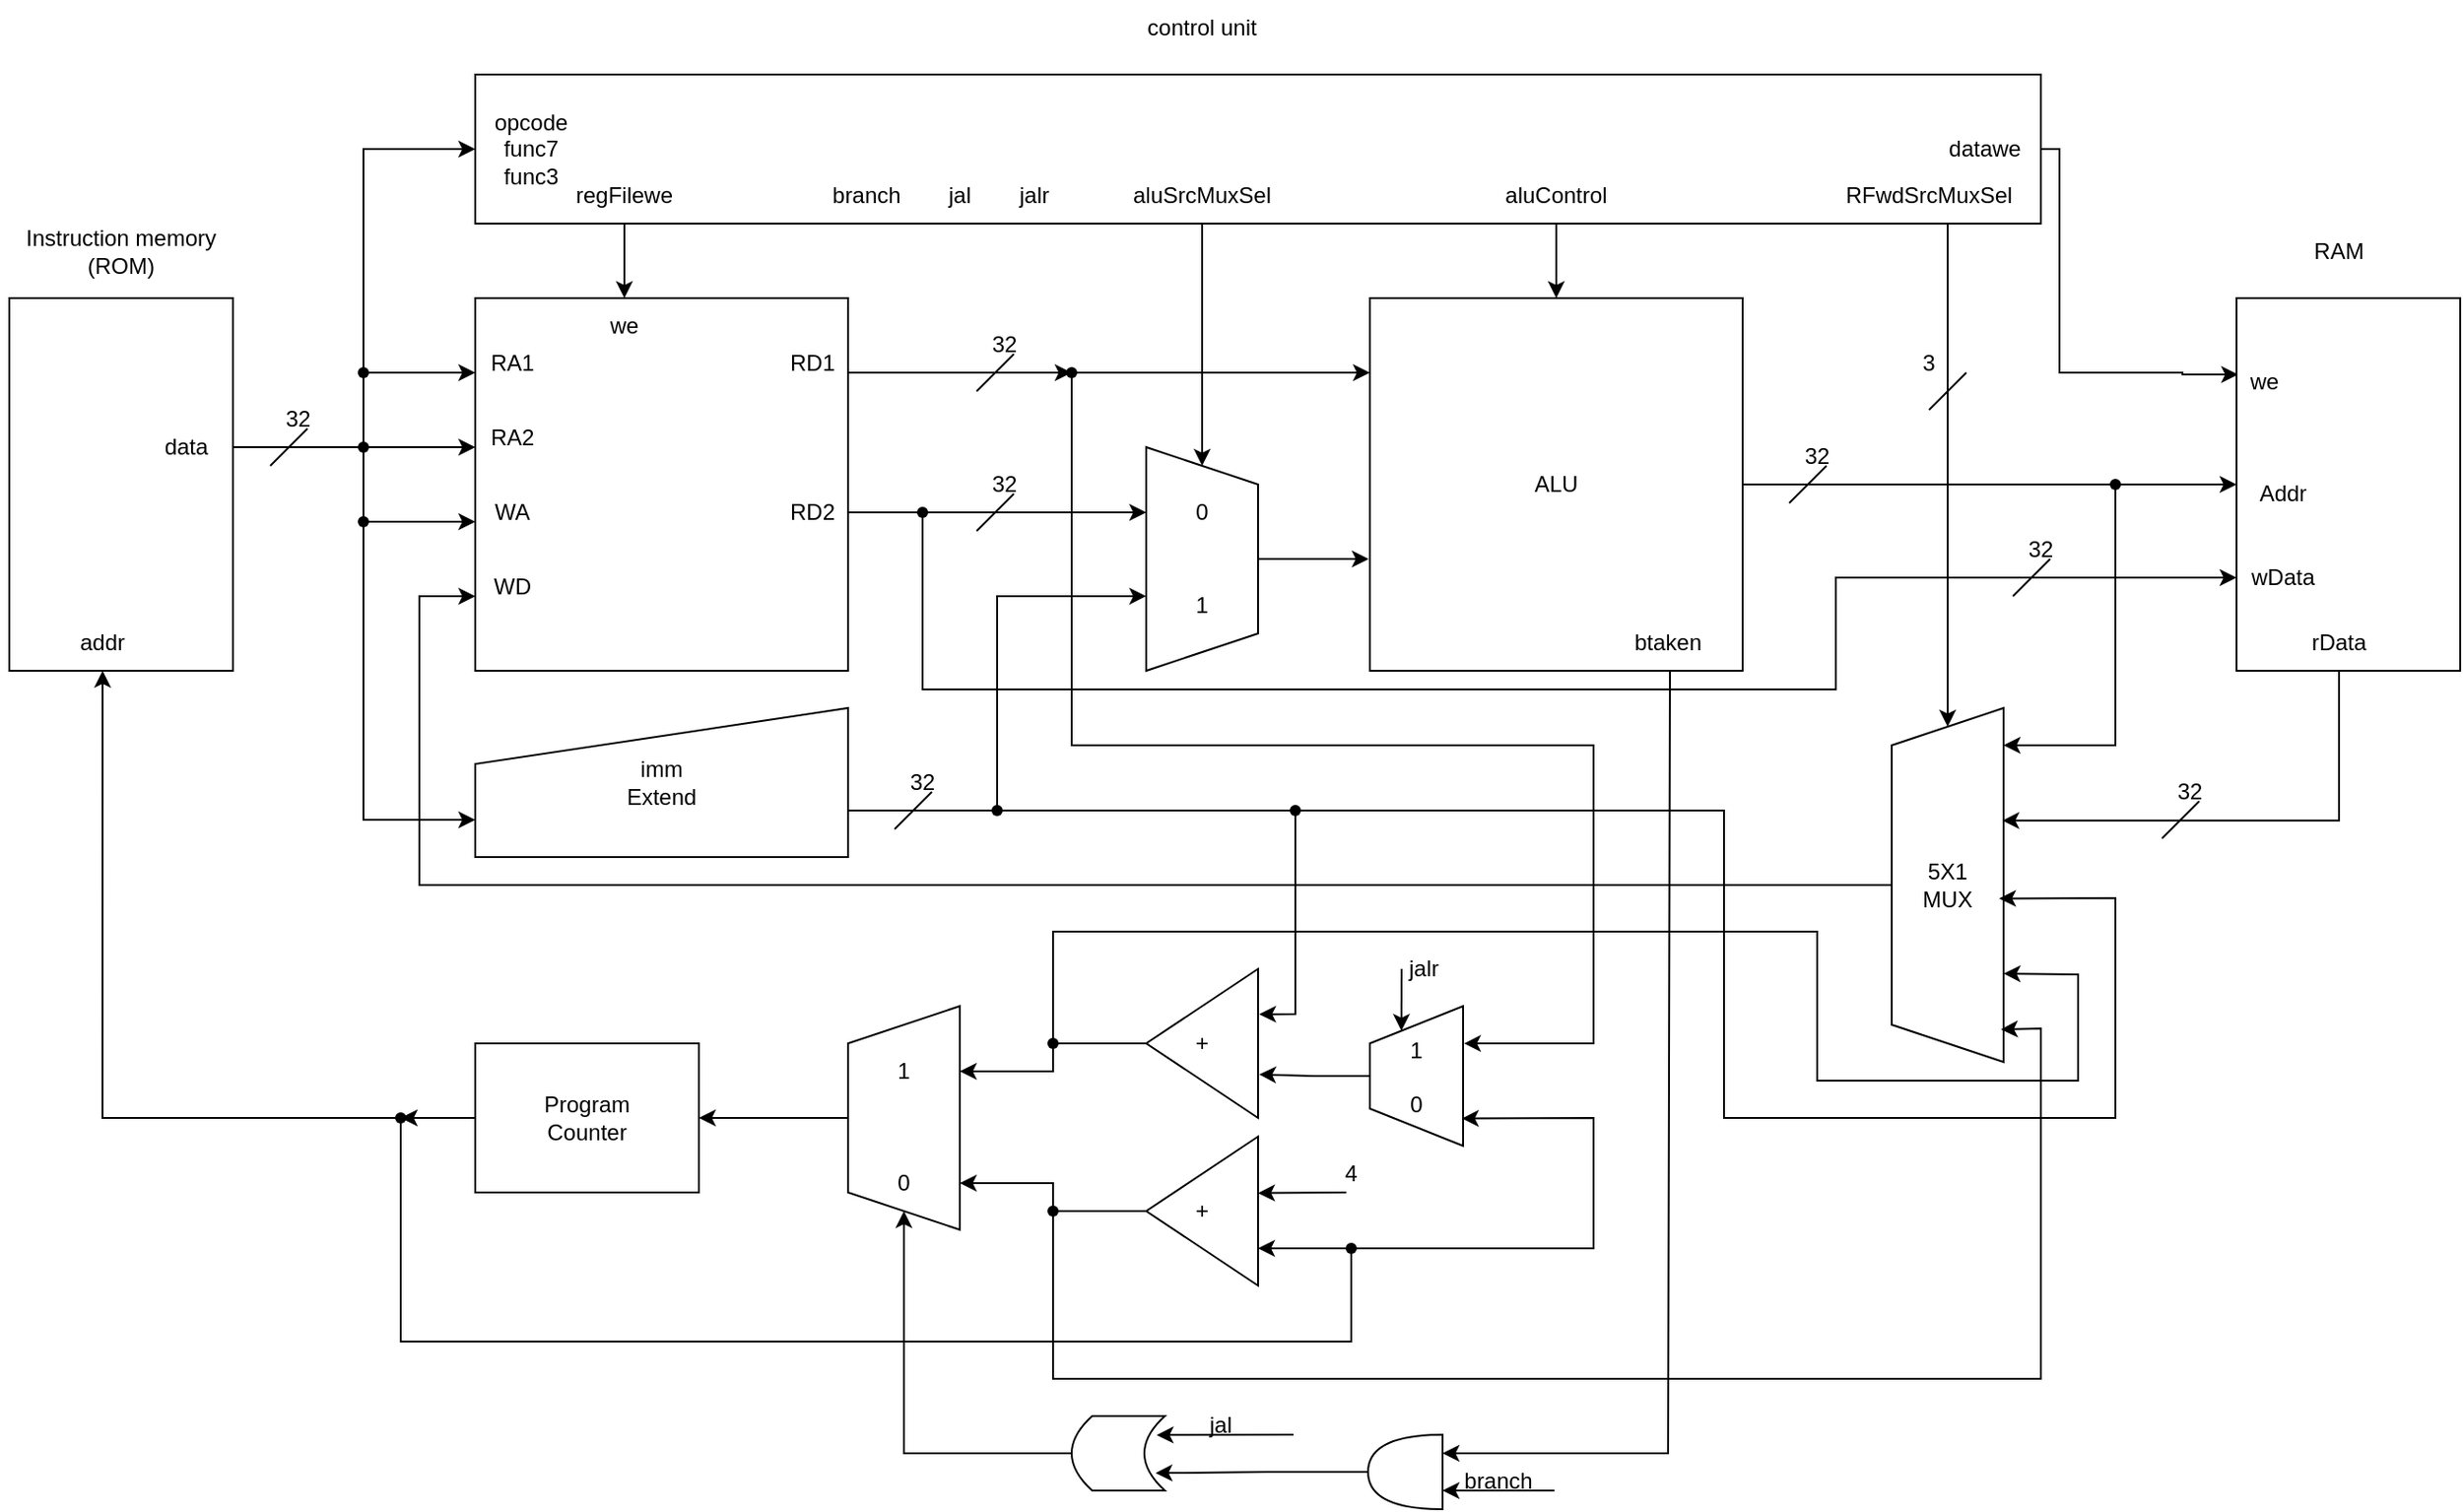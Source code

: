 <mxfile version="26.2.12">
  <diagram name="페이지-1" id="Pp6vh4Ir5vhfQlNTvURK">
    <mxGraphModel dx="2507" dy="914" grid="1" gridSize="10" guides="1" tooltips="1" connect="1" arrows="1" fold="1" page="1" pageScale="1" pageWidth="827" pageHeight="1169" math="0" shadow="0">
      <root>
        <mxCell id="0" />
        <mxCell id="1" parent="0" />
        <mxCell id="kW_ocDge__aSZDnSdW5C-100" style="edgeStyle=orthogonalEdgeStyle;rounded=0;orthogonalLoop=1;jettySize=auto;html=1;entryX=0;entryY=0.5;entryDx=0;entryDy=0;" edge="1" parent="1" source="kW_ocDge__aSZDnSdW5C-2" target="kW_ocDge__aSZDnSdW5C-15">
          <mxGeometry relative="1" as="geometry">
            <Array as="points">
              <mxPoint x="550" y="230" />
              <mxPoint x="550" y="230" />
            </Array>
          </mxGeometry>
        </mxCell>
        <mxCell id="kW_ocDge__aSZDnSdW5C-101" style="edgeStyle=orthogonalEdgeStyle;rounded=0;orthogonalLoop=1;jettySize=auto;html=1;entryX=0.5;entryY=0;entryDx=0;entryDy=0;" edge="1" parent="1" source="kW_ocDge__aSZDnSdW5C-2" target="kW_ocDge__aSZDnSdW5C-24">
          <mxGeometry relative="1" as="geometry">
            <Array as="points">
              <mxPoint x="740" y="220" />
              <mxPoint x="740" y="220" />
            </Array>
          </mxGeometry>
        </mxCell>
        <mxCell id="kW_ocDge__aSZDnSdW5C-102" style="edgeStyle=orthogonalEdgeStyle;rounded=0;orthogonalLoop=1;jettySize=auto;html=1;entryX=1;entryY=0.5;entryDx=0;entryDy=0;" edge="1" parent="1" source="kW_ocDge__aSZDnSdW5C-2" target="kW_ocDge__aSZDnSdW5C-42">
          <mxGeometry relative="1" as="geometry">
            <Array as="points">
              <mxPoint x="950" y="280" />
              <mxPoint x="950" y="280" />
            </Array>
          </mxGeometry>
        </mxCell>
        <mxCell id="kW_ocDge__aSZDnSdW5C-125" style="edgeStyle=orthogonalEdgeStyle;rounded=0;orthogonalLoop=1;jettySize=auto;html=1;entryX=0.007;entryY=0.205;entryDx=0;entryDy=0;entryPerimeter=0;" edge="1" parent="1" source="kW_ocDge__aSZDnSdW5C-2" target="kW_ocDge__aSZDnSdW5C-43">
          <mxGeometry relative="1" as="geometry">
            <mxPoint x="1070" y="280" as="targetPoint" />
            <Array as="points">
              <mxPoint x="1010" y="160" />
              <mxPoint x="1010" y="280" />
              <mxPoint x="1076" y="280" />
            </Array>
          </mxGeometry>
        </mxCell>
        <mxCell id="kW_ocDge__aSZDnSdW5C-2" value="" style="rounded=0;whiteSpace=wrap;html=1;" vertex="1" parent="1">
          <mxGeometry x="160" y="120" width="840" height="80" as="geometry" />
        </mxCell>
        <mxCell id="kW_ocDge__aSZDnSdW5C-3" value="control unit" style="text;html=1;align=center;verticalAlign=middle;whiteSpace=wrap;rounded=0;" vertex="1" parent="1">
          <mxGeometry x="507" y="80" width="86" height="30" as="geometry" />
        </mxCell>
        <mxCell id="kW_ocDge__aSZDnSdW5C-10" style="edgeStyle=orthogonalEdgeStyle;rounded=0;orthogonalLoop=1;jettySize=auto;html=1;exitX=0.5;exitY=1;exitDx=0;exitDy=0;entryX=0.5;entryY=0;entryDx=0;entryDy=0;" edge="1" parent="1" source="kW_ocDge__aSZDnSdW5C-4" target="kW_ocDge__aSZDnSdW5C-9">
          <mxGeometry relative="1" as="geometry" />
        </mxCell>
        <mxCell id="kW_ocDge__aSZDnSdW5C-4" value="regFilewe" style="text;html=1;align=center;verticalAlign=middle;whiteSpace=wrap;rounded=0;" vertex="1" parent="1">
          <mxGeometry x="210" y="170" width="60" height="30" as="geometry" />
        </mxCell>
        <mxCell id="kW_ocDge__aSZDnSdW5C-6" value="" style="whiteSpace=wrap;html=1;aspect=fixed;" vertex="1" parent="1">
          <mxGeometry x="160" y="240" width="200" height="200" as="geometry" />
        </mxCell>
        <mxCell id="kW_ocDge__aSZDnSdW5C-9" value="we" style="text;html=1;align=center;verticalAlign=middle;whiteSpace=wrap;rounded=0;" vertex="1" parent="1">
          <mxGeometry x="210" y="240" width="60" height="30" as="geometry" />
        </mxCell>
        <mxCell id="kW_ocDge__aSZDnSdW5C-11" value="RA1" style="text;html=1;align=center;verticalAlign=middle;whiteSpace=wrap;rounded=0;" vertex="1" parent="1">
          <mxGeometry x="150" y="260" width="60" height="30" as="geometry" />
        </mxCell>
        <mxCell id="kW_ocDge__aSZDnSdW5C-12" value="RA2" style="text;html=1;align=center;verticalAlign=middle;whiteSpace=wrap;rounded=0;" vertex="1" parent="1">
          <mxGeometry x="150" y="300" width="60" height="30" as="geometry" />
        </mxCell>
        <mxCell id="kW_ocDge__aSZDnSdW5C-13" value="WA" style="text;html=1;align=center;verticalAlign=middle;whiteSpace=wrap;rounded=0;" vertex="1" parent="1">
          <mxGeometry x="150" y="340" width="60" height="30" as="geometry" />
        </mxCell>
        <mxCell id="kW_ocDge__aSZDnSdW5C-14" value="WD" style="text;html=1;align=center;verticalAlign=middle;whiteSpace=wrap;rounded=0;" vertex="1" parent="1">
          <mxGeometry x="150" y="380" width="60" height="30" as="geometry" />
        </mxCell>
        <mxCell id="kW_ocDge__aSZDnSdW5C-30" style="edgeStyle=orthogonalEdgeStyle;rounded=0;orthogonalLoop=1;jettySize=auto;html=1;exitX=0.5;exitY=0;exitDx=0;exitDy=0;entryX=-0.003;entryY=0.7;entryDx=0;entryDy=0;entryPerimeter=0;" edge="1" parent="1" source="kW_ocDge__aSZDnSdW5C-15" target="kW_ocDge__aSZDnSdW5C-24">
          <mxGeometry relative="1" as="geometry">
            <mxPoint x="590" y="380" as="targetPoint" />
          </mxGeometry>
        </mxCell>
        <mxCell id="kW_ocDge__aSZDnSdW5C-15" value="" style="shape=trapezoid;perimeter=trapezoidPerimeter;whiteSpace=wrap;html=1;fixedSize=1;direction=south;" vertex="1" parent="1">
          <mxGeometry x="520" y="320" width="60" height="120" as="geometry" />
        </mxCell>
        <mxCell id="kW_ocDge__aSZDnSdW5C-16" value="0" style="text;html=1;align=center;verticalAlign=middle;whiteSpace=wrap;rounded=0;" vertex="1" parent="1">
          <mxGeometry x="520" y="340" width="60" height="30" as="geometry" />
        </mxCell>
        <mxCell id="kW_ocDge__aSZDnSdW5C-17" value="1" style="text;html=1;align=center;verticalAlign=middle;whiteSpace=wrap;rounded=0;" vertex="1" parent="1">
          <mxGeometry x="520" y="390" width="60" height="30" as="geometry" />
        </mxCell>
        <mxCell id="kW_ocDge__aSZDnSdW5C-46" style="edgeStyle=orthogonalEdgeStyle;rounded=0;orthogonalLoop=1;jettySize=auto;html=1;entryX=0;entryY=0.5;entryDx=0;entryDy=0;" edge="1" parent="1" source="kW_ocDge__aSZDnSdW5C-24" target="kW_ocDge__aSZDnSdW5C-43">
          <mxGeometry relative="1" as="geometry" />
        </mxCell>
        <mxCell id="kW_ocDge__aSZDnSdW5C-24" value="ALU" style="whiteSpace=wrap;html=1;aspect=fixed;" vertex="1" parent="1">
          <mxGeometry x="640" y="240" width="200" height="200" as="geometry" />
        </mxCell>
        <mxCell id="kW_ocDge__aSZDnSdW5C-25" value="" style="endArrow=classic;html=1;rounded=0;entryX=0;entryY=0.2;entryDx=0;entryDy=0;entryPerimeter=0;" edge="1" parent="1" source="kW_ocDge__aSZDnSdW5C-74" target="kW_ocDge__aSZDnSdW5C-24">
          <mxGeometry width="50" height="50" relative="1" as="geometry">
            <mxPoint x="360" y="280" as="sourcePoint" />
            <mxPoint x="410" y="230" as="targetPoint" />
          </mxGeometry>
        </mxCell>
        <mxCell id="kW_ocDge__aSZDnSdW5C-26" value="RD1" style="text;html=1;align=center;verticalAlign=middle;whiteSpace=wrap;rounded=0;" vertex="1" parent="1">
          <mxGeometry x="311" y="260" width="60" height="30" as="geometry" />
        </mxCell>
        <mxCell id="kW_ocDge__aSZDnSdW5C-28" style="edgeStyle=orthogonalEdgeStyle;rounded=0;orthogonalLoop=1;jettySize=auto;html=1;" edge="1" parent="1" source="kW_ocDge__aSZDnSdW5C-113" target="kW_ocDge__aSZDnSdW5C-16">
          <mxGeometry relative="1" as="geometry">
            <mxPoint x="360" y="354.71" as="sourcePoint" />
            <mxPoint x="499" y="354.71" as="targetPoint" />
          </mxGeometry>
        </mxCell>
        <mxCell id="kW_ocDge__aSZDnSdW5C-27" value="RD2" style="text;html=1;align=center;verticalAlign=middle;whiteSpace=wrap;rounded=0;" vertex="1" parent="1">
          <mxGeometry x="311" y="340" width="60" height="30" as="geometry" />
        </mxCell>
        <mxCell id="kW_ocDge__aSZDnSdW5C-39" style="edgeStyle=orthogonalEdgeStyle;rounded=0;orthogonalLoop=1;jettySize=auto;html=1;entryX=0;entryY=0.333;entryDx=0;entryDy=0;entryPerimeter=0;" edge="1" parent="1" target="kW_ocDge__aSZDnSdW5C-17">
          <mxGeometry relative="1" as="geometry">
            <mxPoint x="480" y="400" as="targetPoint" />
            <mxPoint x="360" y="515.029" as="sourcePoint" />
            <Array as="points">
              <mxPoint x="440" y="515" />
              <mxPoint x="440" y="400" />
            </Array>
          </mxGeometry>
        </mxCell>
        <mxCell id="kW_ocDge__aSZDnSdW5C-33" value="" style="rounded=0;whiteSpace=wrap;html=1;" vertex="1" parent="1">
          <mxGeometry x="-90" y="240" width="120" height="200" as="geometry" />
        </mxCell>
        <mxCell id="kW_ocDge__aSZDnSdW5C-34" value="Instruction memory&lt;div&gt;(ROM)&lt;/div&gt;" style="text;html=1;align=center;verticalAlign=middle;whiteSpace=wrap;rounded=0;" vertex="1" parent="1">
          <mxGeometry x="-95" y="200" width="130" height="30" as="geometry" />
        </mxCell>
        <mxCell id="kW_ocDge__aSZDnSdW5C-36" value="Program&lt;div&gt;Counter&lt;/div&gt;" style="rounded=0;whiteSpace=wrap;html=1;" vertex="1" parent="1">
          <mxGeometry x="160" y="640" width="120" height="80" as="geometry" />
        </mxCell>
        <mxCell id="kW_ocDge__aSZDnSdW5C-38" style="edgeStyle=orthogonalEdgeStyle;rounded=0;orthogonalLoop=1;jettySize=auto;html=1;" edge="1" parent="1" source="kW_ocDge__aSZDnSdW5C-37" target="kW_ocDge__aSZDnSdW5C-36">
          <mxGeometry relative="1" as="geometry" />
        </mxCell>
        <mxCell id="kW_ocDge__aSZDnSdW5C-37" value="" style="shape=trapezoid;perimeter=trapezoidPerimeter;whiteSpace=wrap;html=1;fixedSize=1;direction=north;" vertex="1" parent="1">
          <mxGeometry x="360" y="620" width="60" height="120" as="geometry" />
        </mxCell>
        <mxCell id="kW_ocDge__aSZDnSdW5C-40" value="" style="shape=waypoint;sketch=0;fillStyle=solid;size=6;pointerEvents=1;points=[];fillColor=none;resizable=0;rotatable=0;perimeter=centerPerimeter;snapToPoint=1;" vertex="1" parent="1">
          <mxGeometry x="430" y="505" width="20" height="20" as="geometry" />
        </mxCell>
        <mxCell id="kW_ocDge__aSZDnSdW5C-41" value="+" style="triangle;whiteSpace=wrap;html=1;direction=west;" vertex="1" parent="1">
          <mxGeometry x="520" y="600" width="60" height="80" as="geometry" />
        </mxCell>
        <mxCell id="kW_ocDge__aSZDnSdW5C-52" style="edgeStyle=orthogonalEdgeStyle;rounded=0;orthogonalLoop=1;jettySize=auto;html=1;entryX=0.167;entryY=0.667;entryDx=0;entryDy=0;entryPerimeter=0;" edge="1" parent="1" source="kW_ocDge__aSZDnSdW5C-42" target="kW_ocDge__aSZDnSdW5C-14">
          <mxGeometry relative="1" as="geometry">
            <mxPoint x="130" y="460" as="targetPoint" />
            <Array as="points">
              <mxPoint x="130" y="555" />
              <mxPoint x="130" y="400" />
            </Array>
          </mxGeometry>
        </mxCell>
        <mxCell id="kW_ocDge__aSZDnSdW5C-42" value="5X1&lt;div&gt;MUX&lt;/div&gt;" style="shape=trapezoid;perimeter=trapezoidPerimeter;whiteSpace=wrap;html=1;fixedSize=1;direction=north;" vertex="1" parent="1">
          <mxGeometry x="920" y="460" width="60" height="190" as="geometry" />
        </mxCell>
        <mxCell id="kW_ocDge__aSZDnSdW5C-51" style="edgeStyle=orthogonalEdgeStyle;rounded=0;orthogonalLoop=1;jettySize=auto;html=1;entryX=0.682;entryY=0.989;entryDx=0;entryDy=0;entryPerimeter=0;" edge="1" parent="1" source="kW_ocDge__aSZDnSdW5C-43" target="kW_ocDge__aSZDnSdW5C-42">
          <mxGeometry relative="1" as="geometry">
            <mxPoint x="1080" y="520" as="targetPoint" />
            <Array as="points">
              <mxPoint x="1160" y="520" />
            </Array>
          </mxGeometry>
        </mxCell>
        <mxCell id="kW_ocDge__aSZDnSdW5C-43" value="" style="rounded=0;whiteSpace=wrap;html=1;" vertex="1" parent="1">
          <mxGeometry x="1105" y="240" width="120" height="200" as="geometry" />
        </mxCell>
        <mxCell id="kW_ocDge__aSZDnSdW5C-44" value="RAM" style="text;html=1;align=center;verticalAlign=middle;whiteSpace=wrap;rounded=0;" vertex="1" parent="1">
          <mxGeometry x="1095" y="200" width="130" height="30" as="geometry" />
        </mxCell>
        <mxCell id="kW_ocDge__aSZDnSdW5C-47" value="" style="shape=waypoint;sketch=0;fillStyle=solid;size=6;pointerEvents=1;points=[];fillColor=none;resizable=0;rotatable=0;perimeter=centerPerimeter;snapToPoint=1;" vertex="1" parent="1">
          <mxGeometry x="1030" y="330" width="20" height="20" as="geometry" />
        </mxCell>
        <mxCell id="kW_ocDge__aSZDnSdW5C-49" value="" style="endArrow=classic;html=1;rounded=0;" edge="1" parent="1">
          <mxGeometry width="50" height="50" relative="1" as="geometry">
            <mxPoint x="1040" y="340" as="sourcePoint" />
            <mxPoint x="980" y="480" as="targetPoint" />
            <Array as="points">
              <mxPoint x="1040" y="480" />
            </Array>
          </mxGeometry>
        </mxCell>
        <mxCell id="kW_ocDge__aSZDnSdW5C-53" style="edgeStyle=orthogonalEdgeStyle;rounded=0;orthogonalLoop=1;jettySize=auto;html=1;entryX=0.417;entryY=1;entryDx=0;entryDy=0;entryPerimeter=0;" edge="1" parent="1" source="kW_ocDge__aSZDnSdW5C-54" target="kW_ocDge__aSZDnSdW5C-33">
          <mxGeometry relative="1" as="geometry" />
        </mxCell>
        <mxCell id="kW_ocDge__aSZDnSdW5C-57" value="" style="endArrow=classic;html=1;rounded=0;entryX=0;entryY=0.25;entryDx=0;entryDy=0;" edge="1" parent="1" target="kW_ocDge__aSZDnSdW5C-63">
          <mxGeometry width="50" height="50" relative="1" as="geometry">
            <mxPoint x="120" y="680" as="sourcePoint" />
            <mxPoint x="480" y="720" as="targetPoint" />
            <Array as="points">
              <mxPoint x="120" y="800" />
              <mxPoint x="630" y="800" />
              <mxPoint x="630" y="750" />
            </Array>
          </mxGeometry>
        </mxCell>
        <mxCell id="kW_ocDge__aSZDnSdW5C-58" value="" style="edgeStyle=orthogonalEdgeStyle;rounded=0;orthogonalLoop=1;jettySize=auto;html=1;entryDx=0;entryDy=0;entryPerimeter=0;" edge="1" parent="1" source="kW_ocDge__aSZDnSdW5C-36" target="kW_ocDge__aSZDnSdW5C-54">
          <mxGeometry relative="1" as="geometry">
            <mxPoint x="160" y="680" as="sourcePoint" />
            <mxPoint x="-40" y="440" as="targetPoint" />
          </mxGeometry>
        </mxCell>
        <mxCell id="kW_ocDge__aSZDnSdW5C-54" value="" style="shape=waypoint;sketch=0;fillStyle=solid;size=6;pointerEvents=1;points=[];fillColor=none;resizable=0;rotatable=0;perimeter=centerPerimeter;snapToPoint=1;" vertex="1" parent="1">
          <mxGeometry x="110" y="670" width="20" height="20" as="geometry" />
        </mxCell>
        <mxCell id="kW_ocDge__aSZDnSdW5C-59" style="edgeStyle=orthogonalEdgeStyle;rounded=0;orthogonalLoop=1;jettySize=auto;html=1;entryX=1;entryY=0.5;entryDx=0;entryDy=0;" edge="1" parent="1" source="kW_ocDge__aSZDnSdW5C-41" target="kW_ocDge__aSZDnSdW5C-66">
          <mxGeometry relative="1" as="geometry" />
        </mxCell>
        <mxCell id="kW_ocDge__aSZDnSdW5C-60" value="1&lt;div&gt;&lt;br&gt;&lt;div&gt;0&lt;/div&gt;&lt;/div&gt;" style="shape=trapezoid;perimeter=trapezoidPerimeter;whiteSpace=wrap;html=1;fixedSize=1;direction=north;" vertex="1" parent="1">
          <mxGeometry x="640" y="620" width="50" height="75" as="geometry" />
        </mxCell>
        <mxCell id="kW_ocDge__aSZDnSdW5C-61" style="edgeStyle=orthogonalEdgeStyle;rounded=0;orthogonalLoop=1;jettySize=auto;html=1;entryX=-0.01;entryY=0.292;entryDx=0;entryDy=0;entryPerimeter=0;" edge="1" parent="1" source="kW_ocDge__aSZDnSdW5C-60" target="kW_ocDge__aSZDnSdW5C-41">
          <mxGeometry relative="1" as="geometry" />
        </mxCell>
        <mxCell id="kW_ocDge__aSZDnSdW5C-62" style="edgeStyle=orthogonalEdgeStyle;rounded=0;orthogonalLoop=1;jettySize=auto;html=1;entryX=-0.01;entryY=0.696;entryDx=0;entryDy=0;entryPerimeter=0;" edge="1" parent="1" source="kW_ocDge__aSZDnSdW5C-40" target="kW_ocDge__aSZDnSdW5C-41">
          <mxGeometry relative="1" as="geometry" />
        </mxCell>
        <mxCell id="kW_ocDge__aSZDnSdW5C-63" value="+" style="triangle;whiteSpace=wrap;html=1;direction=west;" vertex="1" parent="1">
          <mxGeometry x="520" y="690" width="60" height="80" as="geometry" />
        </mxCell>
        <mxCell id="kW_ocDge__aSZDnSdW5C-64" value="" style="endArrow=classic;html=1;rounded=0;entryX=-0.045;entryY=0.596;entryDx=0;entryDy=0;entryPerimeter=0;" edge="1" parent="1">
          <mxGeometry width="50" height="50" relative="1" as="geometry">
            <mxPoint x="627.3" y="720" as="sourcePoint" />
            <mxPoint x="580.0" y="720.32" as="targetPoint" />
          </mxGeometry>
        </mxCell>
        <mxCell id="kW_ocDge__aSZDnSdW5C-65" style="edgeStyle=orthogonalEdgeStyle;rounded=0;orthogonalLoop=1;jettySize=auto;html=1;entryX=1;entryY=0.5;entryDx=0;entryDy=0;" edge="1" parent="1" source="kW_ocDge__aSZDnSdW5C-93" target="kW_ocDge__aSZDnSdW5C-67">
          <mxGeometry relative="1" as="geometry">
            <Array as="points">
              <mxPoint x="470" y="715" />
            </Array>
          </mxGeometry>
        </mxCell>
        <mxCell id="kW_ocDge__aSZDnSdW5C-66" value="1" style="text;html=1;align=center;verticalAlign=middle;whiteSpace=wrap;rounded=0;" vertex="1" parent="1">
          <mxGeometry x="360" y="640" width="60" height="30" as="geometry" />
        </mxCell>
        <mxCell id="kW_ocDge__aSZDnSdW5C-67" value="0" style="text;html=1;align=center;verticalAlign=middle;whiteSpace=wrap;rounded=0;" vertex="1" parent="1">
          <mxGeometry x="360" y="700" width="60" height="30" as="geometry" />
        </mxCell>
        <mxCell id="kW_ocDge__aSZDnSdW5C-68" value="" style="shape=waypoint;sketch=0;fillStyle=solid;size=6;pointerEvents=1;points=[];fillColor=none;resizable=0;rotatable=0;perimeter=centerPerimeter;snapToPoint=1;" vertex="1" parent="1">
          <mxGeometry x="460" y="630" width="20" height="20" as="geometry" />
        </mxCell>
        <mxCell id="kW_ocDge__aSZDnSdW5C-69" value="" style="shape=waypoint;sketch=0;fillStyle=solid;size=6;pointerEvents=1;points=[];fillColor=none;resizable=0;rotatable=0;perimeter=centerPerimeter;snapToPoint=1;" vertex="1" parent="1">
          <mxGeometry x="620" y="740" width="20" height="20" as="geometry" />
        </mxCell>
        <mxCell id="kW_ocDge__aSZDnSdW5C-72" value="" style="endArrow=classic;html=1;rounded=0;entryX=0.196;entryY=0.987;entryDx=0;entryDy=0;entryPerimeter=0;" edge="1" parent="1" target="kW_ocDge__aSZDnSdW5C-60">
          <mxGeometry width="50" height="50" relative="1" as="geometry">
            <mxPoint x="630" y="750" as="sourcePoint" />
            <mxPoint x="760" y="680" as="targetPoint" />
            <Array as="points">
              <mxPoint x="760" y="750" />
              <mxPoint x="760" y="680" />
            </Array>
          </mxGeometry>
        </mxCell>
        <mxCell id="kW_ocDge__aSZDnSdW5C-73" value="" style="endArrow=classic;html=1;rounded=0;entryX=0.733;entryY=1.01;entryDx=0;entryDy=0;entryPerimeter=0;" edge="1" parent="1" target="kW_ocDge__aSZDnSdW5C-60">
          <mxGeometry width="50" height="50" relative="1" as="geometry">
            <mxPoint x="480" y="280" as="sourcePoint" />
            <mxPoint x="760" y="640" as="targetPoint" />
            <Array as="points">
              <mxPoint x="480" y="480" />
              <mxPoint x="760" y="480" />
              <mxPoint x="760" y="640" />
            </Array>
          </mxGeometry>
        </mxCell>
        <mxCell id="kW_ocDge__aSZDnSdW5C-75" value="" style="endArrow=classic;html=1;rounded=0;entryDx=0;entryDy=0;entryPerimeter=0;" edge="1" parent="1" target="kW_ocDge__aSZDnSdW5C-74">
          <mxGeometry width="50" height="50" relative="1" as="geometry">
            <mxPoint x="360" y="280" as="sourcePoint" />
            <mxPoint x="640" y="280" as="targetPoint" />
          </mxGeometry>
        </mxCell>
        <mxCell id="kW_ocDge__aSZDnSdW5C-74" value="" style="shape=waypoint;sketch=0;fillStyle=solid;size=6;pointerEvents=1;points=[];fillColor=none;resizable=0;rotatable=0;perimeter=centerPerimeter;snapToPoint=1;" vertex="1" parent="1">
          <mxGeometry x="470" y="270" width="20" height="20" as="geometry" />
        </mxCell>
        <mxCell id="kW_ocDge__aSZDnSdW5C-76" value="" style="shape=waypoint;sketch=0;fillStyle=solid;size=6;pointerEvents=1;points=[];fillColor=none;resizable=0;rotatable=0;perimeter=centerPerimeter;snapToPoint=1;" vertex="1" parent="1">
          <mxGeometry x="590" y="505" width="20" height="20" as="geometry" />
        </mxCell>
        <mxCell id="kW_ocDge__aSZDnSdW5C-80" value="" style="endArrow=classic;html=1;rounded=0;entryX=0.462;entryY=0.96;entryDx=0;entryDy=0;entryPerimeter=0;" edge="1" parent="1" target="kW_ocDge__aSZDnSdW5C-42">
          <mxGeometry width="50" height="50" relative="1" as="geometry">
            <mxPoint x="600" y="515" as="sourcePoint" />
            <mxPoint x="850" y="515" as="targetPoint" />
            <Array as="points">
              <mxPoint x="830" y="515" />
              <mxPoint x="830" y="680" />
              <mxPoint x="1040" y="680" />
              <mxPoint x="1040" y="562" />
            </Array>
          </mxGeometry>
        </mxCell>
        <mxCell id="kW_ocDge__aSZDnSdW5C-81" value="" style="endArrow=classic;html=1;rounded=0;entryX=0.25;entryY=1;entryDx=0;entryDy=0;" edge="1" parent="1" target="kW_ocDge__aSZDnSdW5C-42">
          <mxGeometry width="50" height="50" relative="1" as="geometry">
            <mxPoint x="470" y="640" as="sourcePoint" />
            <mxPoint x="520" y="590" as="targetPoint" />
            <Array as="points">
              <mxPoint x="470" y="580" />
              <mxPoint x="880" y="580" />
              <mxPoint x="880" y="660" />
              <mxPoint x="1020" y="660" />
              <mxPoint x="1020" y="603" />
            </Array>
          </mxGeometry>
        </mxCell>
        <mxCell id="kW_ocDge__aSZDnSdW5C-82" value="" style="endArrow=classic;html=1;rounded=0;entryX=0.167;entryY=0.667;entryDx=0;entryDy=0;entryPerimeter=0;" edge="1" parent="1" source="kW_ocDge__aSZDnSdW5C-83" target="kW_ocDge__aSZDnSdW5C-12">
          <mxGeometry width="50" height="50" relative="1" as="geometry">
            <mxPoint x="30" y="320" as="sourcePoint" />
            <mxPoint x="80" y="270" as="targetPoint" />
          </mxGeometry>
        </mxCell>
        <mxCell id="kW_ocDge__aSZDnSdW5C-83" value="" style="shape=waypoint;sketch=0;fillStyle=solid;size=6;pointerEvents=1;points=[];fillColor=none;resizable=0;rotatable=0;perimeter=centerPerimeter;snapToPoint=1;" vertex="1" parent="1">
          <mxGeometry x="90" y="310" width="20" height="20" as="geometry" />
        </mxCell>
        <mxCell id="kW_ocDge__aSZDnSdW5C-86" value="" style="endArrow=none;html=1;rounded=0;" edge="1" parent="1" source="kW_ocDge__aSZDnSdW5C-121" target="kW_ocDge__aSZDnSdW5C-83">
          <mxGeometry width="50" height="50" relative="1" as="geometry">
            <mxPoint x="30" y="320" as="sourcePoint" />
            <mxPoint x="80" y="270" as="targetPoint" />
          </mxGeometry>
        </mxCell>
        <mxCell id="kW_ocDge__aSZDnSdW5C-87" value="" style="endArrow=classic;html=1;rounded=0;entryX=0.167;entryY=0.667;entryDx=0;entryDy=0;entryPerimeter=0;" edge="1" parent="1" source="kW_ocDge__aSZDnSdW5C-89" target="kW_ocDge__aSZDnSdW5C-11">
          <mxGeometry width="50" height="50" relative="1" as="geometry">
            <mxPoint x="100" y="320" as="sourcePoint" />
            <mxPoint x="150" y="270" as="targetPoint" />
            <Array as="points">
              <mxPoint x="100" y="280" />
            </Array>
          </mxGeometry>
        </mxCell>
        <mxCell id="kW_ocDge__aSZDnSdW5C-88" value="" style="endArrow=classic;html=1;rounded=0;entryX=0.167;entryY=0.667;entryDx=0;entryDy=0;entryPerimeter=0;" edge="1" parent="1" source="kW_ocDge__aSZDnSdW5C-139" target="kW_ocDge__aSZDnSdW5C-13">
          <mxGeometry width="50" height="50" relative="1" as="geometry">
            <mxPoint x="100" y="320" as="sourcePoint" />
            <mxPoint x="150" y="270" as="targetPoint" />
            <Array as="points">
              <mxPoint x="100" y="360" />
            </Array>
          </mxGeometry>
        </mxCell>
        <mxCell id="kW_ocDge__aSZDnSdW5C-89" value="" style="shape=waypoint;sketch=0;fillStyle=solid;size=6;pointerEvents=1;points=[];fillColor=none;resizable=0;rotatable=0;perimeter=centerPerimeter;snapToPoint=1;" vertex="1" parent="1">
          <mxGeometry x="90" y="270" width="20" height="20" as="geometry" />
        </mxCell>
        <mxCell id="kW_ocDge__aSZDnSdW5C-91" value="" style="endArrow=classic;html=1;rounded=0;entryX=0;entryY=0.5;entryDx=0;entryDy=0;" edge="1" parent="1" target="kW_ocDge__aSZDnSdW5C-2">
          <mxGeometry width="50" height="50" relative="1" as="geometry">
            <mxPoint x="100" y="280" as="sourcePoint" />
            <mxPoint x="150" y="230" as="targetPoint" />
            <Array as="points">
              <mxPoint x="100" y="160" />
            </Array>
          </mxGeometry>
        </mxCell>
        <mxCell id="kW_ocDge__aSZDnSdW5C-92" value="" style="endArrow=none;html=1;rounded=0;" edge="1" parent="1" target="kW_ocDge__aSZDnSdW5C-89">
          <mxGeometry width="50" height="50" relative="1" as="geometry">
            <mxPoint x="100" y="320" as="sourcePoint" />
            <mxPoint x="150" y="270" as="targetPoint" />
          </mxGeometry>
        </mxCell>
        <mxCell id="kW_ocDge__aSZDnSdW5C-93" value="" style="shape=waypoint;sketch=0;fillStyle=solid;size=6;pointerEvents=1;points=[];fillColor=none;resizable=0;rotatable=0;perimeter=centerPerimeter;snapToPoint=1;" vertex="1" parent="1">
          <mxGeometry x="460" y="720" width="20" height="20" as="geometry" />
        </mxCell>
        <mxCell id="kW_ocDge__aSZDnSdW5C-97" value="" style="endArrow=none;html=1;rounded=0;" edge="1" parent="1" target="kW_ocDge__aSZDnSdW5C-63">
          <mxGeometry width="50" height="50" relative="1" as="geometry">
            <mxPoint x="470" y="730" as="sourcePoint" />
            <mxPoint x="520" y="680" as="targetPoint" />
          </mxGeometry>
        </mxCell>
        <mxCell id="kW_ocDge__aSZDnSdW5C-98" value="" style="endArrow=classic;html=1;rounded=0;entryX=0.092;entryY=0.976;entryDx=0;entryDy=0;entryPerimeter=0;" edge="1" parent="1" target="kW_ocDge__aSZDnSdW5C-42">
          <mxGeometry width="50" height="50" relative="1" as="geometry">
            <mxPoint x="470" y="730" as="sourcePoint" />
            <mxPoint x="1000" y="630" as="targetPoint" />
            <Array as="points">
              <mxPoint x="470" y="820" />
              <mxPoint x="1000" y="820" />
              <mxPoint x="1000" y="632" />
            </Array>
          </mxGeometry>
        </mxCell>
        <mxCell id="kW_ocDge__aSZDnSdW5C-112" style="edgeStyle=orthogonalEdgeStyle;rounded=0;orthogonalLoop=1;jettySize=auto;html=1;" edge="1" parent="1" source="kW_ocDge__aSZDnSdW5C-103" target="kW_ocDge__aSZDnSdW5C-37">
          <mxGeometry relative="1" as="geometry" />
        </mxCell>
        <mxCell id="kW_ocDge__aSZDnSdW5C-103" value="" style="shape=dataStorage;whiteSpace=wrap;html=1;fixedSize=1;size=11;" vertex="1" parent="1">
          <mxGeometry x="480" y="840" width="50" height="40" as="geometry" />
        </mxCell>
        <mxCell id="kW_ocDge__aSZDnSdW5C-104" value="" style="shape=or;whiteSpace=wrap;html=1;direction=west;" vertex="1" parent="1">
          <mxGeometry x="639" y="850" width="40" height="40" as="geometry" />
        </mxCell>
        <mxCell id="kW_ocDge__aSZDnSdW5C-105" value="imm&lt;div&gt;Extend&lt;/div&gt;" style="shape=manualInput;whiteSpace=wrap;html=1;" vertex="1" parent="1">
          <mxGeometry x="160" y="460" width="200" height="80" as="geometry" />
        </mxCell>
        <mxCell id="kW_ocDge__aSZDnSdW5C-107" style="edgeStyle=orthogonalEdgeStyle;rounded=0;orthogonalLoop=1;jettySize=auto;html=1;entryX=0.9;entryY=0.765;entryDx=0;entryDy=0;entryPerimeter=0;" edge="1" parent="1" source="kW_ocDge__aSZDnSdW5C-104" target="kW_ocDge__aSZDnSdW5C-103">
          <mxGeometry relative="1" as="geometry" />
        </mxCell>
        <mxCell id="kW_ocDge__aSZDnSdW5C-108" value="" style="endArrow=classic;html=1;rounded=0;entryX=0.844;entryY=0.505;entryDx=0;entryDy=0;entryPerimeter=0;" edge="1" parent="1">
          <mxGeometry width="50" height="50" relative="1" as="geometry">
            <mxPoint x="599" y="850" as="sourcePoint" />
            <mxPoint x="525.6" y="850.2" as="targetPoint" />
          </mxGeometry>
        </mxCell>
        <mxCell id="kW_ocDge__aSZDnSdW5C-109" value="" style="endArrow=classic;html=1;rounded=0;entryX=0;entryY=0.75;entryDx=0;entryDy=0;entryPerimeter=0;" edge="1" parent="1" target="kW_ocDge__aSZDnSdW5C-104">
          <mxGeometry width="50" height="50" relative="1" as="geometry">
            <mxPoint x="801" y="440" as="sourcePoint" />
            <mxPoint x="769" y="860" as="targetPoint" />
            <Array as="points">
              <mxPoint x="800" y="860" />
            </Array>
          </mxGeometry>
        </mxCell>
        <mxCell id="kW_ocDge__aSZDnSdW5C-110" value="" style="endArrow=classic;html=1;rounded=0;entryX=0;entryY=0.75;entryDx=0;entryDy=0;entryPerimeter=0;" edge="1" parent="1">
          <mxGeometry width="50" height="50" relative="1" as="geometry">
            <mxPoint x="739" y="880" as="sourcePoint" />
            <mxPoint x="679" y="880" as="targetPoint" />
          </mxGeometry>
        </mxCell>
        <mxCell id="kW_ocDge__aSZDnSdW5C-113" value="" style="shape=waypoint;sketch=0;fillStyle=solid;size=6;pointerEvents=1;points=[];fillColor=none;resizable=0;rotatable=0;perimeter=centerPerimeter;snapToPoint=1;" vertex="1" parent="1">
          <mxGeometry x="390" y="345" width="20" height="20" as="geometry" />
        </mxCell>
        <mxCell id="kW_ocDge__aSZDnSdW5C-115" value="" style="endArrow=classic;html=1;rounded=0;exitX=0.612;exitY=0.598;exitDx=0;exitDy=0;exitPerimeter=0;entryX=0;entryY=0.75;entryDx=0;entryDy=0;" edge="1" parent="1" source="kW_ocDge__aSZDnSdW5C-113" target="kW_ocDge__aSZDnSdW5C-43">
          <mxGeometry width="50" height="50" relative="1" as="geometry">
            <mxPoint x="400" y="350" as="sourcePoint" />
            <mxPoint x="450" y="300" as="targetPoint" />
            <Array as="points">
              <mxPoint x="400" y="450" />
              <mxPoint x="890" y="450" />
              <mxPoint x="890" y="390" />
            </Array>
          </mxGeometry>
        </mxCell>
        <mxCell id="kW_ocDge__aSZDnSdW5C-116" value="Addr" style="text;html=1;align=center;verticalAlign=middle;whiteSpace=wrap;rounded=0;" vertex="1" parent="1">
          <mxGeometry x="1100" y="330" width="60" height="30" as="geometry" />
        </mxCell>
        <mxCell id="kW_ocDge__aSZDnSdW5C-117" value="wData" style="text;html=1;align=center;verticalAlign=middle;whiteSpace=wrap;rounded=0;" vertex="1" parent="1">
          <mxGeometry x="1100" y="375" width="60" height="30" as="geometry" />
        </mxCell>
        <mxCell id="kW_ocDge__aSZDnSdW5C-118" value="rData" style="text;html=1;align=center;verticalAlign=middle;whiteSpace=wrap;rounded=0;" vertex="1" parent="1">
          <mxGeometry x="1130" y="410" width="60" height="30" as="geometry" />
        </mxCell>
        <mxCell id="kW_ocDge__aSZDnSdW5C-119" value="" style="endArrow=none;html=1;rounded=0;" edge="1" parent="1" target="kW_ocDge__aSZDnSdW5C-113">
          <mxGeometry width="50" height="50" relative="1" as="geometry">
            <mxPoint x="360" y="355" as="sourcePoint" />
            <mxPoint x="410" y="305" as="targetPoint" />
          </mxGeometry>
        </mxCell>
        <mxCell id="kW_ocDge__aSZDnSdW5C-120" value="addr" style="text;html=1;align=center;verticalAlign=middle;whiteSpace=wrap;rounded=0;" vertex="1" parent="1">
          <mxGeometry x="-70" y="410" width="60" height="30" as="geometry" />
        </mxCell>
        <mxCell id="kW_ocDge__aSZDnSdW5C-122" value="" style="endArrow=none;html=1;rounded=0;" edge="1" parent="1" target="kW_ocDge__aSZDnSdW5C-121">
          <mxGeometry width="50" height="50" relative="1" as="geometry">
            <mxPoint x="30" y="320" as="sourcePoint" />
            <mxPoint x="100" y="320" as="targetPoint" />
          </mxGeometry>
        </mxCell>
        <mxCell id="kW_ocDge__aSZDnSdW5C-121" value="data" style="text;html=1;align=center;verticalAlign=middle;whiteSpace=wrap;rounded=0;" vertex="1" parent="1">
          <mxGeometry x="-25" y="305" width="60" height="30" as="geometry" />
        </mxCell>
        <mxCell id="kW_ocDge__aSZDnSdW5C-123" value="" style="endArrow=none;html=1;rounded=0;" edge="1" parent="1">
          <mxGeometry width="50" height="50" relative="1" as="geometry">
            <mxPoint x="50" y="330" as="sourcePoint" />
            <mxPoint x="70" y="310" as="targetPoint" />
          </mxGeometry>
        </mxCell>
        <mxCell id="kW_ocDge__aSZDnSdW5C-124" value="32" style="text;html=1;align=center;verticalAlign=middle;whiteSpace=wrap;rounded=0;" vertex="1" parent="1">
          <mxGeometry x="35" y="290" width="60" height="30" as="geometry" />
        </mxCell>
        <mxCell id="kW_ocDge__aSZDnSdW5C-126" value="4" style="text;html=1;align=center;verticalAlign=middle;whiteSpace=wrap;rounded=0;" vertex="1" parent="1">
          <mxGeometry x="600" y="695" width="60" height="30" as="geometry" />
        </mxCell>
        <mxCell id="kW_ocDge__aSZDnSdW5C-127" value="" style="endArrow=none;html=1;rounded=0;" edge="1" parent="1">
          <mxGeometry width="50" height="50" relative="1" as="geometry">
            <mxPoint x="385" y="525" as="sourcePoint" />
            <mxPoint x="405" y="505" as="targetPoint" />
          </mxGeometry>
        </mxCell>
        <mxCell id="kW_ocDge__aSZDnSdW5C-128" value="32" style="text;html=1;align=center;verticalAlign=middle;whiteSpace=wrap;rounded=0;" vertex="1" parent="1">
          <mxGeometry x="370" y="485" width="60" height="30" as="geometry" />
        </mxCell>
        <mxCell id="kW_ocDge__aSZDnSdW5C-129" value="" style="endArrow=none;html=1;rounded=0;" edge="1" parent="1">
          <mxGeometry width="50" height="50" relative="1" as="geometry">
            <mxPoint x="429" y="365" as="sourcePoint" />
            <mxPoint x="449" y="345" as="targetPoint" />
          </mxGeometry>
        </mxCell>
        <mxCell id="kW_ocDge__aSZDnSdW5C-130" value="32" style="text;html=1;align=center;verticalAlign=middle;whiteSpace=wrap;rounded=0;" vertex="1" parent="1">
          <mxGeometry x="414" y="325" width="60" height="30" as="geometry" />
        </mxCell>
        <mxCell id="kW_ocDge__aSZDnSdW5C-131" value="" style="endArrow=none;html=1;rounded=0;" edge="1" parent="1">
          <mxGeometry width="50" height="50" relative="1" as="geometry">
            <mxPoint x="429" y="290" as="sourcePoint" />
            <mxPoint x="449" y="270" as="targetPoint" />
          </mxGeometry>
        </mxCell>
        <mxCell id="kW_ocDge__aSZDnSdW5C-132" value="32" style="text;html=1;align=center;verticalAlign=middle;whiteSpace=wrap;rounded=0;" vertex="1" parent="1">
          <mxGeometry x="414" y="250" width="60" height="30" as="geometry" />
        </mxCell>
        <mxCell id="kW_ocDge__aSZDnSdW5C-133" value="" style="endArrow=none;html=1;rounded=0;" edge="1" parent="1">
          <mxGeometry width="50" height="50" relative="1" as="geometry">
            <mxPoint x="865" y="350" as="sourcePoint" />
            <mxPoint x="885" y="330" as="targetPoint" />
          </mxGeometry>
        </mxCell>
        <mxCell id="kW_ocDge__aSZDnSdW5C-134" value="32" style="text;html=1;align=center;verticalAlign=middle;whiteSpace=wrap;rounded=0;" vertex="1" parent="1">
          <mxGeometry x="850" y="310" width="60" height="30" as="geometry" />
        </mxCell>
        <mxCell id="kW_ocDge__aSZDnSdW5C-135" value="" style="endArrow=none;html=1;rounded=0;" edge="1" parent="1">
          <mxGeometry width="50" height="50" relative="1" as="geometry">
            <mxPoint x="985" y="400" as="sourcePoint" />
            <mxPoint x="1005" y="380" as="targetPoint" />
          </mxGeometry>
        </mxCell>
        <mxCell id="kW_ocDge__aSZDnSdW5C-136" value="32" style="text;html=1;align=center;verticalAlign=middle;whiteSpace=wrap;rounded=0;" vertex="1" parent="1">
          <mxGeometry x="970" y="360" width="60" height="30" as="geometry" />
        </mxCell>
        <mxCell id="kW_ocDge__aSZDnSdW5C-137" value="" style="endArrow=none;html=1;rounded=0;" edge="1" parent="1">
          <mxGeometry width="50" height="50" relative="1" as="geometry">
            <mxPoint x="1065" y="530" as="sourcePoint" />
            <mxPoint x="1085" y="510" as="targetPoint" />
          </mxGeometry>
        </mxCell>
        <mxCell id="kW_ocDge__aSZDnSdW5C-138" value="32" style="text;html=1;align=center;verticalAlign=middle;whiteSpace=wrap;rounded=0;" vertex="1" parent="1">
          <mxGeometry x="1050" y="490" width="60" height="30" as="geometry" />
        </mxCell>
        <mxCell id="kW_ocDge__aSZDnSdW5C-141" style="edgeStyle=orthogonalEdgeStyle;rounded=0;orthogonalLoop=1;jettySize=auto;html=1;entryX=0;entryY=0.75;entryDx=0;entryDy=0;" edge="1" parent="1" source="kW_ocDge__aSZDnSdW5C-139" target="kW_ocDge__aSZDnSdW5C-105">
          <mxGeometry relative="1" as="geometry">
            <mxPoint x="110" y="520" as="targetPoint" />
            <Array as="points">
              <mxPoint x="100" y="520" />
            </Array>
          </mxGeometry>
        </mxCell>
        <mxCell id="kW_ocDge__aSZDnSdW5C-139" value="" style="shape=waypoint;sketch=0;fillStyle=solid;size=6;pointerEvents=1;points=[];fillColor=none;resizable=0;rotatable=0;perimeter=centerPerimeter;snapToPoint=1;" vertex="1" parent="1">
          <mxGeometry x="90" y="350" width="20" height="20" as="geometry" />
        </mxCell>
        <mxCell id="kW_ocDge__aSZDnSdW5C-142" value="" style="endArrow=none;html=1;rounded=0;" edge="1" parent="1" source="kW_ocDge__aSZDnSdW5C-139">
          <mxGeometry width="50" height="50" relative="1" as="geometry">
            <mxPoint x="50" y="370" as="sourcePoint" />
            <mxPoint x="100" y="320" as="targetPoint" />
          </mxGeometry>
        </mxCell>
        <mxCell id="kW_ocDge__aSZDnSdW5C-143" value="" style="endArrow=none;html=1;rounded=0;" edge="1" parent="1">
          <mxGeometry width="50" height="50" relative="1" as="geometry">
            <mxPoint x="940" y="300" as="sourcePoint" />
            <mxPoint x="960" y="280" as="targetPoint" />
          </mxGeometry>
        </mxCell>
        <mxCell id="kW_ocDge__aSZDnSdW5C-144" value="3" style="text;html=1;align=center;verticalAlign=middle;whiteSpace=wrap;rounded=0;" vertex="1" parent="1">
          <mxGeometry x="910" y="260" width="60" height="30" as="geometry" />
        </mxCell>
        <mxCell id="kW_ocDge__aSZDnSdW5C-145" value="RFwdSrcMuxSel" style="text;html=1;align=center;verticalAlign=middle;whiteSpace=wrap;rounded=0;" vertex="1" parent="1">
          <mxGeometry x="900" y="170" width="80" height="30" as="geometry" />
        </mxCell>
        <mxCell id="kW_ocDge__aSZDnSdW5C-146" value="aluControl" style="text;html=1;align=center;verticalAlign=middle;whiteSpace=wrap;rounded=0;" vertex="1" parent="1">
          <mxGeometry x="710" y="170" width="60" height="30" as="geometry" />
        </mxCell>
        <mxCell id="kW_ocDge__aSZDnSdW5C-147" value="aluSrcMuxSel" style="text;html=1;align=center;verticalAlign=middle;whiteSpace=wrap;rounded=0;" vertex="1" parent="1">
          <mxGeometry x="520" y="170" width="60" height="30" as="geometry" />
        </mxCell>
        <mxCell id="kW_ocDge__aSZDnSdW5C-148" value="opcode&lt;div&gt;func7&lt;/div&gt;&lt;div&gt;func3&lt;/div&gt;" style="text;html=1;align=center;verticalAlign=middle;whiteSpace=wrap;rounded=0;" vertex="1" parent="1">
          <mxGeometry x="160" y="145" width="60" height="30" as="geometry" />
        </mxCell>
        <mxCell id="kW_ocDge__aSZDnSdW5C-149" value="branch" style="text;html=1;align=center;verticalAlign=middle;whiteSpace=wrap;rounded=0;" vertex="1" parent="1">
          <mxGeometry x="340" y="170" width="60" height="30" as="geometry" />
        </mxCell>
        <mxCell id="kW_ocDge__aSZDnSdW5C-150" value="jal" style="text;html=1;align=center;verticalAlign=middle;whiteSpace=wrap;rounded=0;" vertex="1" parent="1">
          <mxGeometry x="390" y="170" width="60" height="30" as="geometry" />
        </mxCell>
        <mxCell id="kW_ocDge__aSZDnSdW5C-151" value="jalr" style="text;html=1;align=center;verticalAlign=middle;whiteSpace=wrap;rounded=0;" vertex="1" parent="1">
          <mxGeometry x="430" y="170" width="60" height="30" as="geometry" />
        </mxCell>
        <mxCell id="kW_ocDge__aSZDnSdW5C-152" value="btaken" style="text;html=1;align=center;verticalAlign=middle;whiteSpace=wrap;rounded=0;" vertex="1" parent="1">
          <mxGeometry x="770" y="410" width="60" height="30" as="geometry" />
        </mxCell>
        <mxCell id="kW_ocDge__aSZDnSdW5C-153" value="branch" style="text;html=1;align=center;verticalAlign=middle;whiteSpace=wrap;rounded=0;" vertex="1" parent="1">
          <mxGeometry x="679" y="860" width="60" height="30" as="geometry" />
        </mxCell>
        <mxCell id="kW_ocDge__aSZDnSdW5C-154" value="jal" style="text;html=1;align=center;verticalAlign=middle;whiteSpace=wrap;rounded=0;" vertex="1" parent="1">
          <mxGeometry x="530" y="830" width="60" height="30" as="geometry" />
        </mxCell>
        <mxCell id="kW_ocDge__aSZDnSdW5C-156" value="" style="endArrow=classic;html=1;rounded=0;entryX=1;entryY=0.25;entryDx=0;entryDy=0;" edge="1" parent="1" target="kW_ocDge__aSZDnSdW5C-60">
          <mxGeometry width="50" height="50" relative="1" as="geometry">
            <mxPoint x="657" y="600" as="sourcePoint" />
            <mxPoint x="690" y="550" as="targetPoint" />
          </mxGeometry>
        </mxCell>
        <mxCell id="kW_ocDge__aSZDnSdW5C-158" value="jalr" style="text;html=1;align=center;verticalAlign=middle;whiteSpace=wrap;rounded=0;" vertex="1" parent="1">
          <mxGeometry x="639" y="585" width="60" height="30" as="geometry" />
        </mxCell>
        <mxCell id="kW_ocDge__aSZDnSdW5C-159" value="datawe" style="text;html=1;align=center;verticalAlign=middle;whiteSpace=wrap;rounded=0;" vertex="1" parent="1">
          <mxGeometry x="940" y="145" width="60" height="30" as="geometry" />
        </mxCell>
        <mxCell id="kW_ocDge__aSZDnSdW5C-160" value="we" style="text;html=1;align=center;verticalAlign=middle;whiteSpace=wrap;rounded=0;" vertex="1" parent="1">
          <mxGeometry x="1090" y="270" width="60" height="30" as="geometry" />
        </mxCell>
      </root>
    </mxGraphModel>
  </diagram>
</mxfile>
